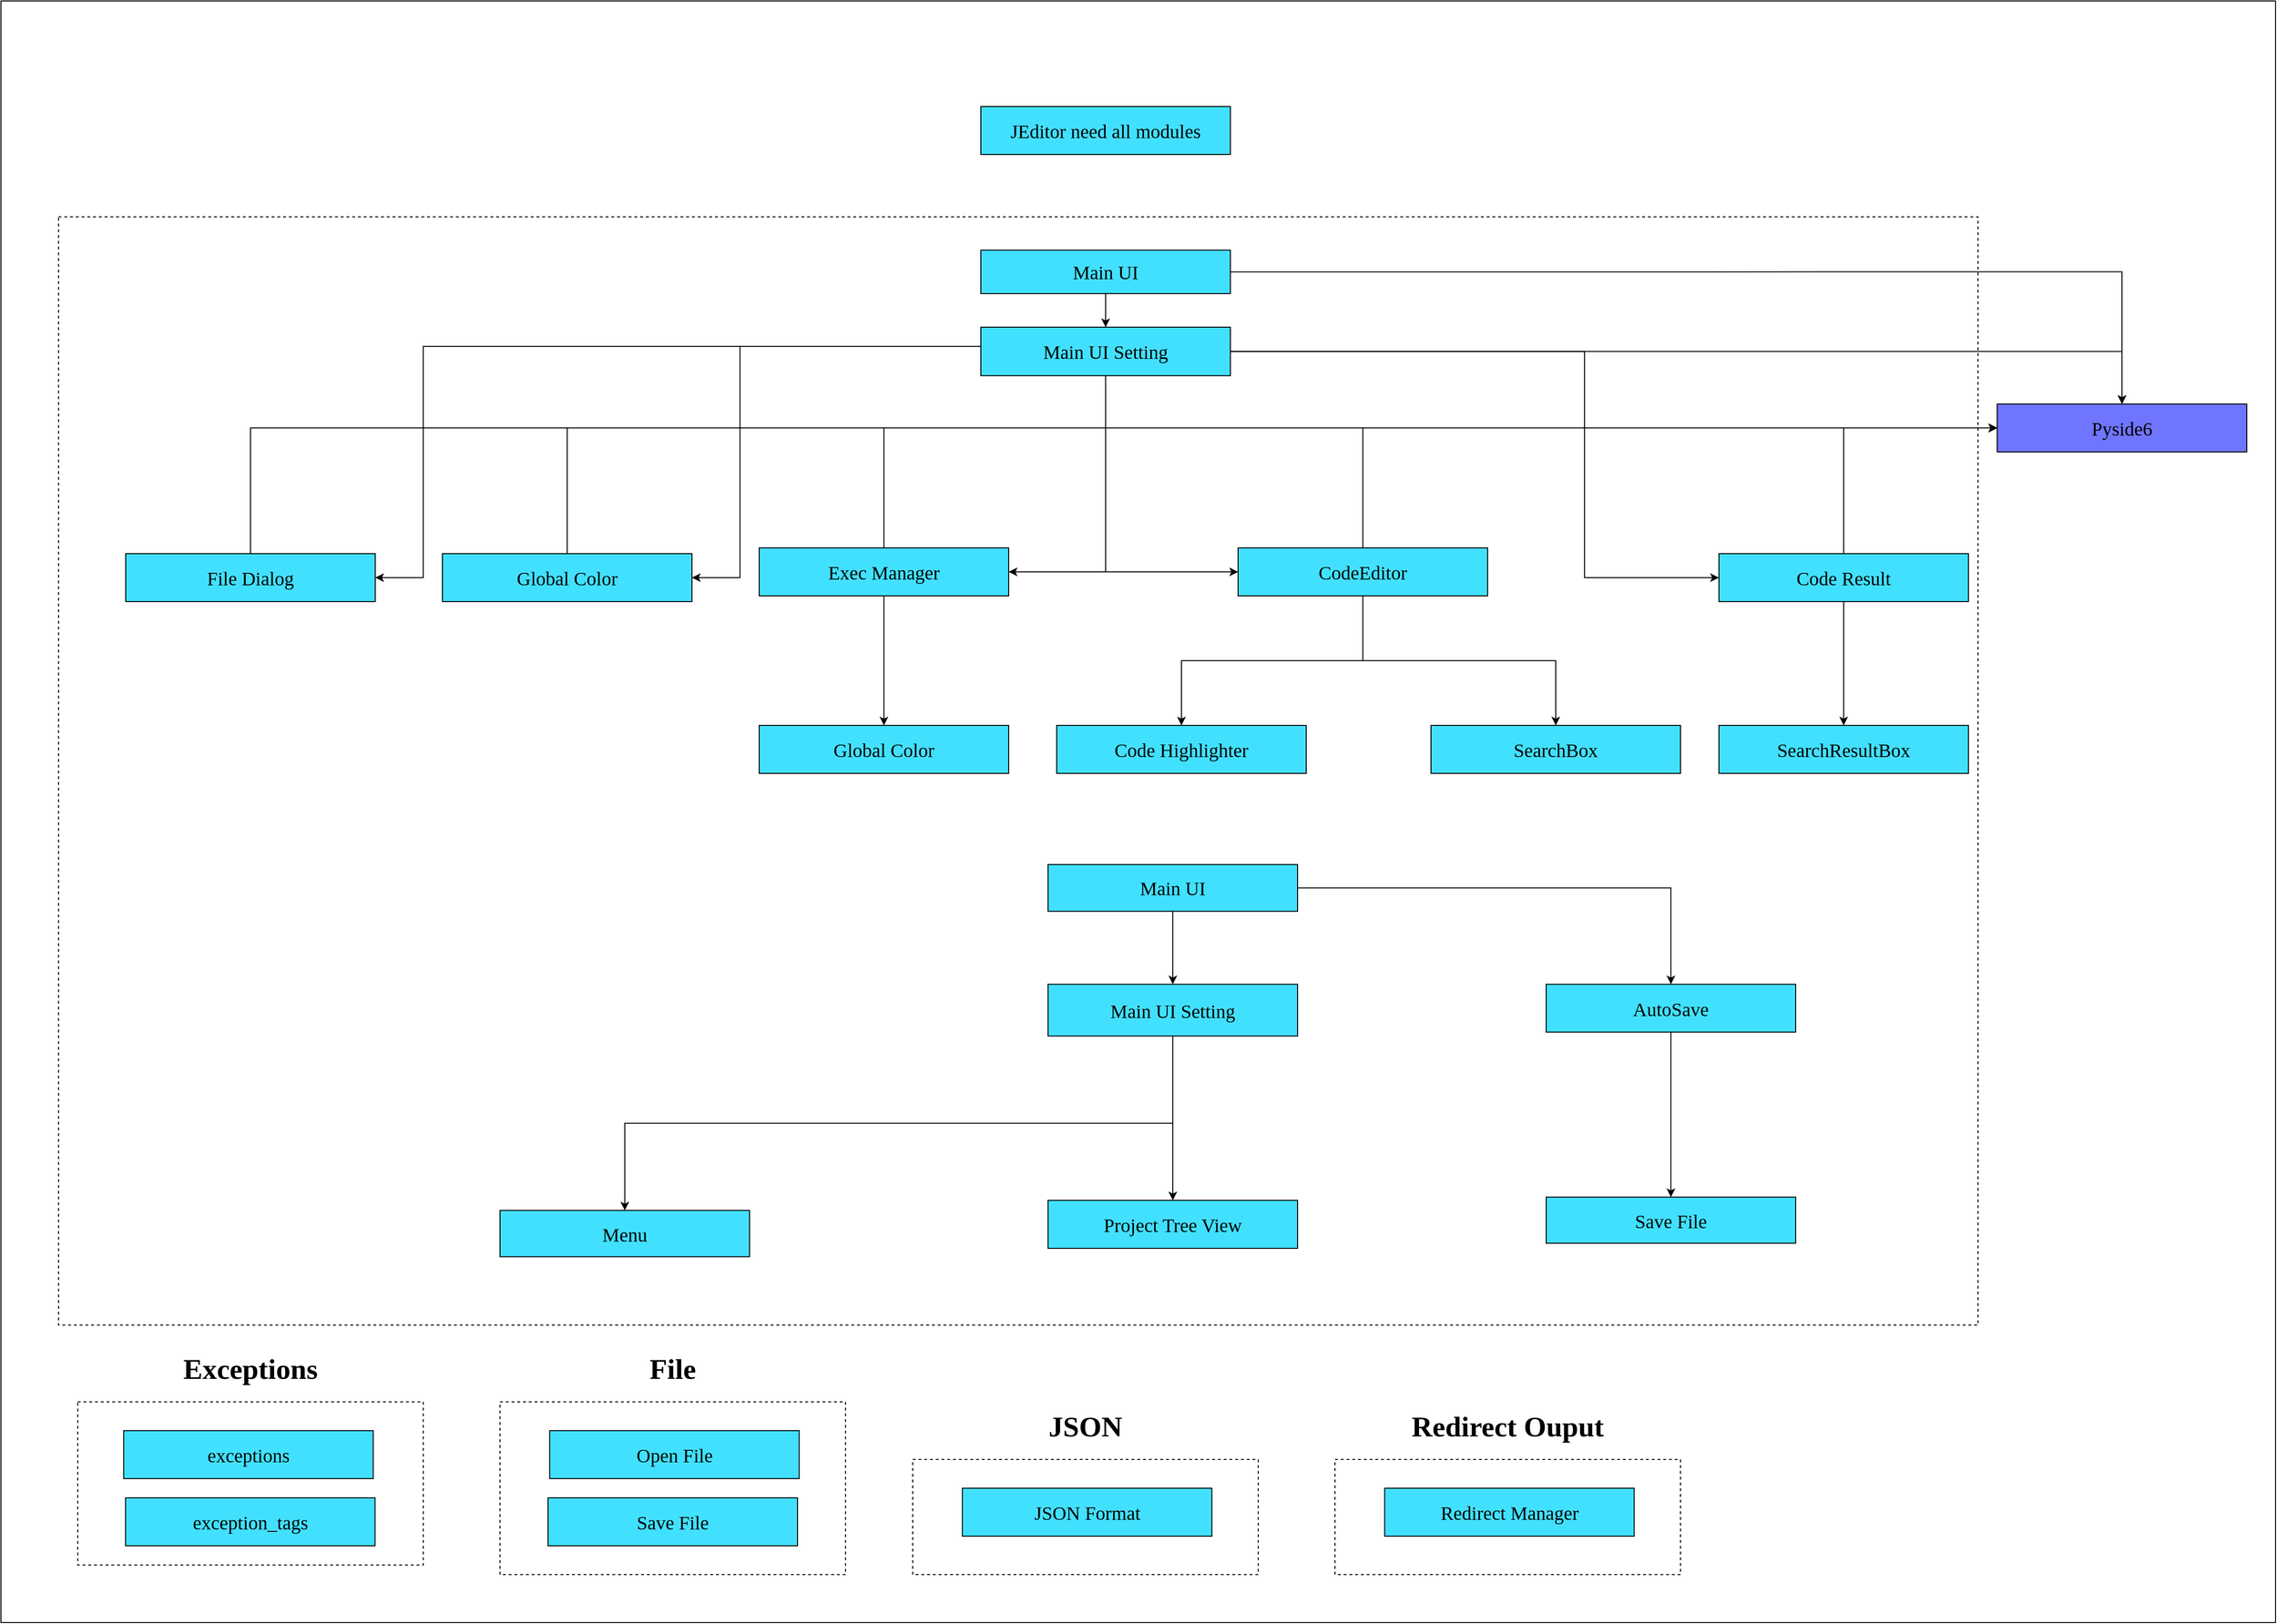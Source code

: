 <mxfile version="21.2.3" type="google">
  <diagram name="第 1 页" id="JA7bx-cvKyCeYck-8diK">
    <mxGraphModel grid="1" page="1" gridSize="10" guides="1" tooltips="1" connect="1" arrows="1" fold="1" pageScale="1" pageWidth="827" pageHeight="1169" math="0" shadow="0">
      <root>
        <mxCell id="0" />
        <mxCell id="1" parent="0" />
        <mxCell id="pkGpSB-2TPf8HDVI0NpQ-1" value="" style="rounded=0;whiteSpace=wrap;html=1;" vertex="1" parent="1">
          <mxGeometry x="90" y="-1160" width="2370" height="1690" as="geometry" />
        </mxCell>
        <mxCell id="pkGpSB-2TPf8HDVI0NpQ-144" value="" style="rounded=0;whiteSpace=wrap;html=1;dashed=1;movable=1;resizable=1;rotatable=1;deletable=1;editable=1;locked=0;connectable=1;container=0;" vertex="1" parent="1">
          <mxGeometry x="150" y="-935" width="2000" height="1155" as="geometry" />
        </mxCell>
        <mxCell id="pkGpSB-2TPf8HDVI0NpQ-42" value="JEditor need all modules" style="rounded=0;whiteSpace=wrap;html=1;fillColor=#42E0FF;fontFamily=Times New Roman;fontSize=20;" vertex="1" parent="1">
          <mxGeometry x="1111" y="-1050" width="260" height="50" as="geometry" />
        </mxCell>
        <mxCell id="pkGpSB-2TPf8HDVI0NpQ-119" value="" style="rounded=0;whiteSpace=wrap;html=1;dashed=1;" vertex="1" parent="1">
          <mxGeometry x="170" y="300" width="360" height="170" as="geometry" />
        </mxCell>
        <mxCell id="pkGpSB-2TPf8HDVI0NpQ-120" value="exceptions" style="rounded=0;whiteSpace=wrap;html=1;fillColor=#42E0FF;fontFamily=Times New Roman;fontSize=20;" vertex="1" parent="1">
          <mxGeometry x="217.86" y="330" width="260" height="50" as="geometry" />
        </mxCell>
        <mxCell id="pkGpSB-2TPf8HDVI0NpQ-121" value="Exceptions" style="text;html=1;strokeColor=none;fillColor=none;align=center;verticalAlign=middle;whiteSpace=wrap;rounded=0;fontSize=30;fontFamily=Times New Roman;fontStyle=1" vertex="1" parent="1">
          <mxGeometry x="217.86" y="250" width="263.86" height="30" as="geometry" />
        </mxCell>
        <mxCell id="pkGpSB-2TPf8HDVI0NpQ-122" value="exception_tags" style="rounded=0;whiteSpace=wrap;html=1;fillColor=#42E0FF;fontFamily=Times New Roman;fontSize=20;" vertex="1" parent="1">
          <mxGeometry x="219.79" y="400" width="260" height="50" as="geometry" />
        </mxCell>
        <mxCell id="pkGpSB-2TPf8HDVI0NpQ-150" style="edgeStyle=orthogonalEdgeStyle;rounded=0;orthogonalLoop=1;jettySize=auto;html=1;exitX=0.5;exitY=1;exitDx=0;exitDy=0;entryX=0.5;entryY=0;entryDx=0;entryDy=0;" edge="1" parent="1" source="pkGpSB-2TPf8HDVI0NpQ-148" target="pkGpSB-2TPf8HDVI0NpQ-149">
          <mxGeometry relative="1" as="geometry" />
        </mxCell>
        <mxCell id="pkGpSB-2TPf8HDVI0NpQ-152" style="edgeStyle=orthogonalEdgeStyle;rounded=0;orthogonalLoop=1;jettySize=auto;html=1;exitX=0.5;exitY=1;exitDx=0;exitDy=0;entryX=0.5;entryY=0;entryDx=0;entryDy=0;" edge="1" parent="1" source="pkGpSB-2TPf8HDVI0NpQ-148" target="pkGpSB-2TPf8HDVI0NpQ-151">
          <mxGeometry relative="1" as="geometry" />
        </mxCell>
        <mxCell id="pkGpSB-2TPf8HDVI0NpQ-157" style="edgeStyle=orthogonalEdgeStyle;rounded=0;orthogonalLoop=1;jettySize=auto;html=1;exitX=0.5;exitY=0;exitDx=0;exitDy=0;entryX=0;entryY=0.5;entryDx=0;entryDy=0;" edge="1" parent="1" source="pkGpSB-2TPf8HDVI0NpQ-148" target="pkGpSB-2TPf8HDVI0NpQ-156">
          <mxGeometry relative="1" as="geometry" />
        </mxCell>
        <mxCell id="pkGpSB-2TPf8HDVI0NpQ-148" value="CodeEditor" style="rounded=0;whiteSpace=wrap;html=1;fillColor=#42E0FF;fontFamily=Times New Roman;fontSize=20;" vertex="1" parent="1">
          <mxGeometry x="1379" y="-590" width="260" height="50" as="geometry" />
        </mxCell>
        <mxCell id="pkGpSB-2TPf8HDVI0NpQ-149" value="Code Highlighter" style="rounded=0;whiteSpace=wrap;html=1;fillColor=#42E0FF;fontFamily=Times New Roman;fontSize=20;" vertex="1" parent="1">
          <mxGeometry x="1190" y="-405" width="260" height="50" as="geometry" />
        </mxCell>
        <mxCell id="pkGpSB-2TPf8HDVI0NpQ-151" value="SearchBox" style="rounded=0;whiteSpace=wrap;html=1;fillColor=#42E0FF;fontFamily=Times New Roman;fontSize=20;" vertex="1" parent="1">
          <mxGeometry x="1580" y="-405" width="260" height="50" as="geometry" />
        </mxCell>
        <mxCell id="pkGpSB-2TPf8HDVI0NpQ-155" style="edgeStyle=orthogonalEdgeStyle;rounded=0;orthogonalLoop=1;jettySize=auto;html=1;exitX=0.5;exitY=1;exitDx=0;exitDy=0;" edge="1" parent="1" source="pkGpSB-2TPf8HDVI0NpQ-153" target="pkGpSB-2TPf8HDVI0NpQ-154">
          <mxGeometry relative="1" as="geometry" />
        </mxCell>
        <mxCell id="pkGpSB-2TPf8HDVI0NpQ-158" style="edgeStyle=orthogonalEdgeStyle;rounded=0;orthogonalLoop=1;jettySize=auto;html=1;exitX=0.5;exitY=0;exitDx=0;exitDy=0;entryX=0;entryY=0.5;entryDx=0;entryDy=0;" edge="1" parent="1" source="pkGpSB-2TPf8HDVI0NpQ-153" target="pkGpSB-2TPf8HDVI0NpQ-156">
          <mxGeometry relative="1" as="geometry" />
        </mxCell>
        <mxCell id="pkGpSB-2TPf8HDVI0NpQ-153" value="Code Result" style="rounded=0;whiteSpace=wrap;html=1;fillColor=#42E0FF;fontFamily=Times New Roman;fontSize=20;" vertex="1" parent="1">
          <mxGeometry x="1880" y="-584" width="260" height="50" as="geometry" />
        </mxCell>
        <mxCell id="pkGpSB-2TPf8HDVI0NpQ-154" value="SearchResultBox" style="rounded=0;whiteSpace=wrap;html=1;fillColor=#42E0FF;fontFamily=Times New Roman;fontSize=20;" vertex="1" parent="1">
          <mxGeometry x="1880" y="-405" width="260" height="50" as="geometry" />
        </mxCell>
        <mxCell id="pkGpSB-2TPf8HDVI0NpQ-156" value="Pyside6" style="rounded=0;whiteSpace=wrap;html=1;fillColor=#7075FF;fontFamily=Times New Roman;fontSize=20;" vertex="1" parent="1">
          <mxGeometry x="2170" y="-740" width="260" height="50" as="geometry" />
        </mxCell>
        <mxCell id="pkGpSB-2TPf8HDVI0NpQ-160" style="edgeStyle=orthogonalEdgeStyle;rounded=0;orthogonalLoop=1;jettySize=auto;html=1;exitX=0.5;exitY=0;exitDx=0;exitDy=0;entryX=0;entryY=0.5;entryDx=0;entryDy=0;" edge="1" parent="1" source="pkGpSB-2TPf8HDVI0NpQ-159" target="pkGpSB-2TPf8HDVI0NpQ-156">
          <mxGeometry relative="1" as="geometry" />
        </mxCell>
        <mxCell id="pkGpSB-2TPf8HDVI0NpQ-162" style="edgeStyle=orthogonalEdgeStyle;rounded=0;orthogonalLoop=1;jettySize=auto;html=1;exitX=0.5;exitY=1;exitDx=0;exitDy=0;entryX=0.5;entryY=0;entryDx=0;entryDy=0;" edge="1" parent="1" source="pkGpSB-2TPf8HDVI0NpQ-159" target="pkGpSB-2TPf8HDVI0NpQ-161">
          <mxGeometry relative="1" as="geometry" />
        </mxCell>
        <mxCell id="pkGpSB-2TPf8HDVI0NpQ-159" value="Exec Manager" style="rounded=0;whiteSpace=wrap;html=1;fillColor=#42E0FF;fontFamily=Times New Roman;fontSize=20;" vertex="1" parent="1">
          <mxGeometry x="880" y="-590" width="260" height="50" as="geometry" />
        </mxCell>
        <mxCell id="pkGpSB-2TPf8HDVI0NpQ-161" value="Global Color" style="rounded=0;whiteSpace=wrap;html=1;fillColor=#42E0FF;fontFamily=Times New Roman;fontSize=20;" vertex="1" parent="1">
          <mxGeometry x="880" y="-405" width="260" height="50" as="geometry" />
        </mxCell>
        <mxCell id="pkGpSB-2TPf8HDVI0NpQ-164" style="edgeStyle=orthogonalEdgeStyle;rounded=0;orthogonalLoop=1;jettySize=auto;html=1;exitX=0.5;exitY=0;exitDx=0;exitDy=0;entryX=0;entryY=0.5;entryDx=0;entryDy=0;" edge="1" parent="1" source="pkGpSB-2TPf8HDVI0NpQ-163" target="pkGpSB-2TPf8HDVI0NpQ-156">
          <mxGeometry relative="1" as="geometry" />
        </mxCell>
        <mxCell id="pkGpSB-2TPf8HDVI0NpQ-163" value="Global Color" style="rounded=0;whiteSpace=wrap;html=1;fillColor=#42E0FF;fontFamily=Times New Roman;fontSize=20;" vertex="1" parent="1">
          <mxGeometry x="550" y="-584" width="260" height="50" as="geometry" />
        </mxCell>
        <mxCell id="pkGpSB-2TPf8HDVI0NpQ-166" style="edgeStyle=orthogonalEdgeStyle;rounded=0;orthogonalLoop=1;jettySize=auto;html=1;exitX=0.5;exitY=0;exitDx=0;exitDy=0;entryX=0;entryY=0.5;entryDx=0;entryDy=0;" edge="1" parent="1" source="pkGpSB-2TPf8HDVI0NpQ-165" target="pkGpSB-2TPf8HDVI0NpQ-156">
          <mxGeometry relative="1" as="geometry" />
        </mxCell>
        <mxCell id="pkGpSB-2TPf8HDVI0NpQ-165" value="File Dialog" style="rounded=0;whiteSpace=wrap;html=1;fillColor=#42E0FF;fontFamily=Times New Roman;fontSize=20;" vertex="1" parent="1">
          <mxGeometry x="220" y="-584" width="260" height="50" as="geometry" />
        </mxCell>
        <mxCell id="pkGpSB-2TPf8HDVI0NpQ-169" style="edgeStyle=orthogonalEdgeStyle;rounded=0;orthogonalLoop=1;jettySize=auto;html=1;exitX=0.5;exitY=1;exitDx=0;exitDy=0;entryX=1;entryY=0.5;entryDx=0;entryDy=0;" edge="1" parent="1" source="pkGpSB-2TPf8HDVI0NpQ-167" target="pkGpSB-2TPf8HDVI0NpQ-159">
          <mxGeometry relative="1" as="geometry" />
        </mxCell>
        <mxCell id="pkGpSB-2TPf8HDVI0NpQ-170" style="edgeStyle=orthogonalEdgeStyle;rounded=0;orthogonalLoop=1;jettySize=auto;html=1;exitX=0.5;exitY=1;exitDx=0;exitDy=0;entryX=0;entryY=0.5;entryDx=0;entryDy=0;" edge="1" parent="1" source="pkGpSB-2TPf8HDVI0NpQ-167" target="pkGpSB-2TPf8HDVI0NpQ-148">
          <mxGeometry relative="1" as="geometry" />
        </mxCell>
        <mxCell id="pkGpSB-2TPf8HDVI0NpQ-171" style="edgeStyle=orthogonalEdgeStyle;rounded=0;orthogonalLoop=1;jettySize=auto;html=1;exitX=1;exitY=0.5;exitDx=0;exitDy=0;entryX=0;entryY=0.5;entryDx=0;entryDy=0;" edge="1" parent="1" source="pkGpSB-2TPf8HDVI0NpQ-167" target="pkGpSB-2TPf8HDVI0NpQ-153">
          <mxGeometry relative="1" as="geometry">
            <Array as="points">
              <mxPoint x="1740" y="-795" />
              <mxPoint x="1740" y="-559" />
            </Array>
          </mxGeometry>
        </mxCell>
        <mxCell id="pkGpSB-2TPf8HDVI0NpQ-173" style="edgeStyle=orthogonalEdgeStyle;rounded=0;orthogonalLoop=1;jettySize=auto;html=1;exitX=0;exitY=0.5;exitDx=0;exitDy=0;entryX=1;entryY=0.5;entryDx=0;entryDy=0;" edge="1" parent="1" source="pkGpSB-2TPf8HDVI0NpQ-167" target="pkGpSB-2TPf8HDVI0NpQ-163">
          <mxGeometry relative="1" as="geometry">
            <Array as="points">
              <mxPoint x="1111" y="-800" />
              <mxPoint x="860" y="-800" />
              <mxPoint x="860" y="-559" />
            </Array>
          </mxGeometry>
        </mxCell>
        <mxCell id="pkGpSB-2TPf8HDVI0NpQ-174" style="edgeStyle=orthogonalEdgeStyle;rounded=0;orthogonalLoop=1;jettySize=auto;html=1;exitX=0;exitY=0.5;exitDx=0;exitDy=0;entryX=1;entryY=0.5;entryDx=0;entryDy=0;" edge="1" parent="1" source="pkGpSB-2TPf8HDVI0NpQ-167" target="pkGpSB-2TPf8HDVI0NpQ-165">
          <mxGeometry relative="1" as="geometry">
            <Array as="points">
              <mxPoint x="1111" y="-800" />
              <mxPoint x="530" y="-800" />
              <mxPoint x="530" y="-559" />
            </Array>
          </mxGeometry>
        </mxCell>
        <mxCell id="pkGpSB-2TPf8HDVI0NpQ-177" style="edgeStyle=orthogonalEdgeStyle;rounded=0;orthogonalLoop=1;jettySize=auto;html=1;exitX=1;exitY=0.5;exitDx=0;exitDy=0;" edge="1" parent="1" source="pkGpSB-2TPf8HDVI0NpQ-167" target="pkGpSB-2TPf8HDVI0NpQ-156">
          <mxGeometry relative="1" as="geometry" />
        </mxCell>
        <mxCell id="pkGpSB-2TPf8HDVI0NpQ-178" style="edgeStyle=orthogonalEdgeStyle;rounded=0;orthogonalLoop=1;jettySize=auto;html=1;exitX=1;exitY=0.5;exitDx=0;exitDy=0;entryX=0.5;entryY=0;entryDx=0;entryDy=0;" edge="1" parent="1" source="pkGpSB-2TPf8HDVI0NpQ-175" target="pkGpSB-2TPf8HDVI0NpQ-156">
          <mxGeometry relative="1" as="geometry" />
        </mxCell>
        <mxCell id="pkGpSB-2TPf8HDVI0NpQ-167" value="Main UI Setting" style="rounded=0;whiteSpace=wrap;html=1;fillColor=#42E0FF;fontFamily=Times New Roman;fontSize=20;" vertex="1" parent="1">
          <mxGeometry x="1111" y="-820" width="260" height="50.57" as="geometry" />
        </mxCell>
        <mxCell id="pkGpSB-2TPf8HDVI0NpQ-176" style="edgeStyle=orthogonalEdgeStyle;rounded=0;orthogonalLoop=1;jettySize=auto;html=1;exitX=0.5;exitY=1;exitDx=0;exitDy=0;entryX=0.5;entryY=0;entryDx=0;entryDy=0;" edge="1" parent="1" source="pkGpSB-2TPf8HDVI0NpQ-175" target="pkGpSB-2TPf8HDVI0NpQ-167">
          <mxGeometry relative="1" as="geometry" />
        </mxCell>
        <mxCell id="pkGpSB-2TPf8HDVI0NpQ-175" value="Main UI" style="rounded=0;whiteSpace=wrap;html=1;fillColor=#42E0FF;fontFamily=Times New Roman;fontSize=20;" vertex="1" parent="1">
          <mxGeometry x="1111" y="-900.34" width="260" height="45.34" as="geometry" />
        </mxCell>
        <mxCell id="pkGpSB-2TPf8HDVI0NpQ-180" value="Menu" style="rounded=0;whiteSpace=wrap;html=1;fillColor=#42E0FF;fontFamily=Times New Roman;fontSize=20;" vertex="1" parent="1">
          <mxGeometry x="610" y="100.45" width="260" height="48.3" as="geometry" />
        </mxCell>
        <mxCell id="pkGpSB-2TPf8HDVI0NpQ-183" style="edgeStyle=orthogonalEdgeStyle;rounded=0;orthogonalLoop=1;jettySize=auto;html=1;exitX=0.5;exitY=1;exitDx=0;exitDy=0;entryX=0.5;entryY=0;entryDx=0;entryDy=0;" edge="1" parent="1" source="pkGpSB-2TPf8HDVI0NpQ-181" target="pkGpSB-2TPf8HDVI0NpQ-180">
          <mxGeometry relative="1" as="geometry" />
        </mxCell>
        <mxCell id="pkGpSB-2TPf8HDVI0NpQ-188" style="edgeStyle=orthogonalEdgeStyle;rounded=0;orthogonalLoop=1;jettySize=auto;html=1;exitX=0.5;exitY=1;exitDx=0;exitDy=0;" edge="1" parent="1" source="pkGpSB-2TPf8HDVI0NpQ-181" target="pkGpSB-2TPf8HDVI0NpQ-187">
          <mxGeometry relative="1" as="geometry" />
        </mxCell>
        <mxCell id="pkGpSB-2TPf8HDVI0NpQ-181" value="Main UI Setting" style="rounded=0;whiteSpace=wrap;html=1;fillColor=#42E0FF;fontFamily=Times New Roman;fontSize=20;" vertex="1" parent="1">
          <mxGeometry x="1181" y="-135.23" width="260" height="53.98" as="geometry" />
        </mxCell>
        <mxCell id="pkGpSB-2TPf8HDVI0NpQ-184" style="edgeStyle=orthogonalEdgeStyle;rounded=0;orthogonalLoop=1;jettySize=auto;html=1;exitX=0.5;exitY=1;exitDx=0;exitDy=0;entryX=0.5;entryY=0;entryDx=0;entryDy=0;" edge="1" parent="1" source="pkGpSB-2TPf8HDVI0NpQ-182" target="pkGpSB-2TPf8HDVI0NpQ-181">
          <mxGeometry relative="1" as="geometry" />
        </mxCell>
        <mxCell id="pkGpSB-2TPf8HDVI0NpQ-205" style="edgeStyle=orthogonalEdgeStyle;rounded=0;orthogonalLoop=1;jettySize=auto;html=1;exitX=1;exitY=0.5;exitDx=0;exitDy=0;" edge="1" parent="1" source="pkGpSB-2TPf8HDVI0NpQ-182" target="pkGpSB-2TPf8HDVI0NpQ-145">
          <mxGeometry relative="1" as="geometry" />
        </mxCell>
        <mxCell id="pkGpSB-2TPf8HDVI0NpQ-182" value="Main UI" style="rounded=0;whiteSpace=wrap;html=1;fillColor=#42E0FF;fontFamily=Times New Roman;fontSize=20;" vertex="1" parent="1">
          <mxGeometry x="1181" y="-260" width="260" height="48.75" as="geometry" />
        </mxCell>
        <mxCell id="pkGpSB-2TPf8HDVI0NpQ-145" value="AutoSave" style="rounded=0;whiteSpace=wrap;html=1;fillColor=#42E0FF;fontFamily=Times New Roman;fontSize=20;" vertex="1" parent="1">
          <mxGeometry x="1700" y="-135.23" width="260" height="49.89" as="geometry" />
        </mxCell>
        <mxCell id="pkGpSB-2TPf8HDVI0NpQ-146" value="Save File" style="rounded=0;whiteSpace=wrap;html=1;fillColor=#42E0FF;fontFamily=Times New Roman;fontSize=20;" vertex="1" parent="1">
          <mxGeometry x="1700" y="86.59" width="260" height="48.07" as="geometry" />
        </mxCell>
        <mxCell id="pkGpSB-2TPf8HDVI0NpQ-147" style="edgeStyle=orthogonalEdgeStyle;rounded=0;orthogonalLoop=1;jettySize=auto;html=1;exitX=0.5;exitY=1;exitDx=0;exitDy=0;entryX=0.5;entryY=0;entryDx=0;entryDy=0;" edge="1" parent="1" source="pkGpSB-2TPf8HDVI0NpQ-145" target="pkGpSB-2TPf8HDVI0NpQ-146">
          <mxGeometry relative="1" as="geometry" />
        </mxCell>
        <mxCell id="pkGpSB-2TPf8HDVI0NpQ-187" value="Project Tree View" style="rounded=0;whiteSpace=wrap;html=1;fillColor=#42E0FF;fontFamily=Times New Roman;fontSize=20;" vertex="1" parent="1">
          <mxGeometry x="1181" y="90" width="260" height="50" as="geometry" />
        </mxCell>
        <mxCell id="pkGpSB-2TPf8HDVI0NpQ-194" value="" style="rounded=0;whiteSpace=wrap;html=1;dashed=1;" vertex="1" parent="1">
          <mxGeometry x="1040" y="360" width="360" height="120" as="geometry" />
        </mxCell>
        <mxCell id="pkGpSB-2TPf8HDVI0NpQ-196" value="JSON" style="text;html=1;strokeColor=none;fillColor=none;align=center;verticalAlign=middle;whiteSpace=wrap;rounded=0;fontSize=30;fontFamily=Times New Roman;fontStyle=1" vertex="1" parent="1">
          <mxGeometry x="1087.86" y="310" width="263.86" height="30" as="geometry" />
        </mxCell>
        <mxCell id="pkGpSB-2TPf8HDVI0NpQ-197" value="JSON Format" style="rounded=0;whiteSpace=wrap;html=1;fillColor=#42E0FF;fontFamily=Times New Roman;fontSize=20;" vertex="1" parent="1">
          <mxGeometry x="1091.72" y="390" width="260" height="50" as="geometry" />
        </mxCell>
        <mxCell id="pkGpSB-2TPf8HDVI0NpQ-198" value="" style="rounded=0;whiteSpace=wrap;html=1;dashed=1;" vertex="1" parent="1">
          <mxGeometry x="610" y="300" width="360" height="180" as="geometry" />
        </mxCell>
        <mxCell id="pkGpSB-2TPf8HDVI0NpQ-199" value="File" style="text;html=1;strokeColor=none;fillColor=none;align=center;verticalAlign=middle;whiteSpace=wrap;rounded=0;fontSize=30;fontFamily=Times New Roman;fontStyle=1" vertex="1" parent="1">
          <mxGeometry x="657.86" y="250" width="263.86" height="30" as="geometry" />
        </mxCell>
        <mxCell id="pkGpSB-2TPf8HDVI0NpQ-200" value="Open File" style="rounded=0;whiteSpace=wrap;html=1;fillColor=#42E0FF;fontFamily=Times New Roman;fontSize=20;" vertex="1" parent="1">
          <mxGeometry x="661.72" y="330" width="260" height="50" as="geometry" />
        </mxCell>
        <mxCell id="pkGpSB-2TPf8HDVI0NpQ-201" value="Save File" style="rounded=0;whiteSpace=wrap;html=1;fillColor=#42E0FF;fontFamily=Times New Roman;fontSize=20;" vertex="1" parent="1">
          <mxGeometry x="660.0" y="400" width="260" height="50" as="geometry" />
        </mxCell>
        <mxCell id="pkGpSB-2TPf8HDVI0NpQ-202" value="" style="rounded=0;whiteSpace=wrap;html=1;dashed=1;" vertex="1" parent="1">
          <mxGeometry x="1480" y="360" width="360" height="120" as="geometry" />
        </mxCell>
        <mxCell id="pkGpSB-2TPf8HDVI0NpQ-203" value="Redirect Ouput" style="text;html=1;strokeColor=none;fillColor=none;align=center;verticalAlign=middle;whiteSpace=wrap;rounded=0;fontSize=30;fontFamily=Times New Roman;fontStyle=1" vertex="1" parent="1">
          <mxGeometry x="1527.86" y="310" width="263.86" height="30" as="geometry" />
        </mxCell>
        <mxCell id="pkGpSB-2TPf8HDVI0NpQ-204" value="Redirect Manager" style="rounded=0;whiteSpace=wrap;html=1;fillColor=#42E0FF;fontFamily=Times New Roman;fontSize=20;" vertex="1" parent="1">
          <mxGeometry x="1531.72" y="390" width="260" height="50" as="geometry" />
        </mxCell>
      </root>
    </mxGraphModel>
  </diagram>
</mxfile>
